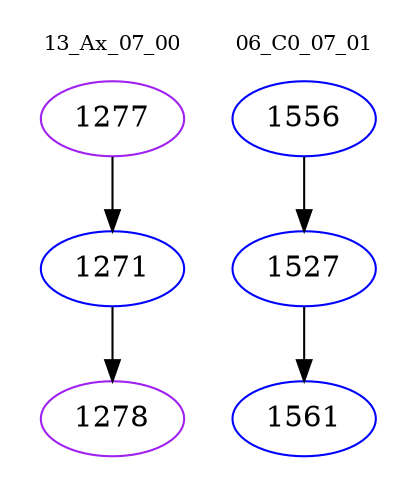 digraph{
subgraph cluster_0 {
color = white
label = "13_Ax_07_00";
fontsize=10;
T0_1277 [label="1277", color="purple"]
T0_1277 -> T0_1271 [color="black"]
T0_1271 [label="1271", color="blue"]
T0_1271 -> T0_1278 [color="black"]
T0_1278 [label="1278", color="purple"]
}
subgraph cluster_1 {
color = white
label = "06_C0_07_01";
fontsize=10;
T1_1556 [label="1556", color="blue"]
T1_1556 -> T1_1527 [color="black"]
T1_1527 [label="1527", color="blue"]
T1_1527 -> T1_1561 [color="black"]
T1_1561 [label="1561", color="blue"]
}
}
